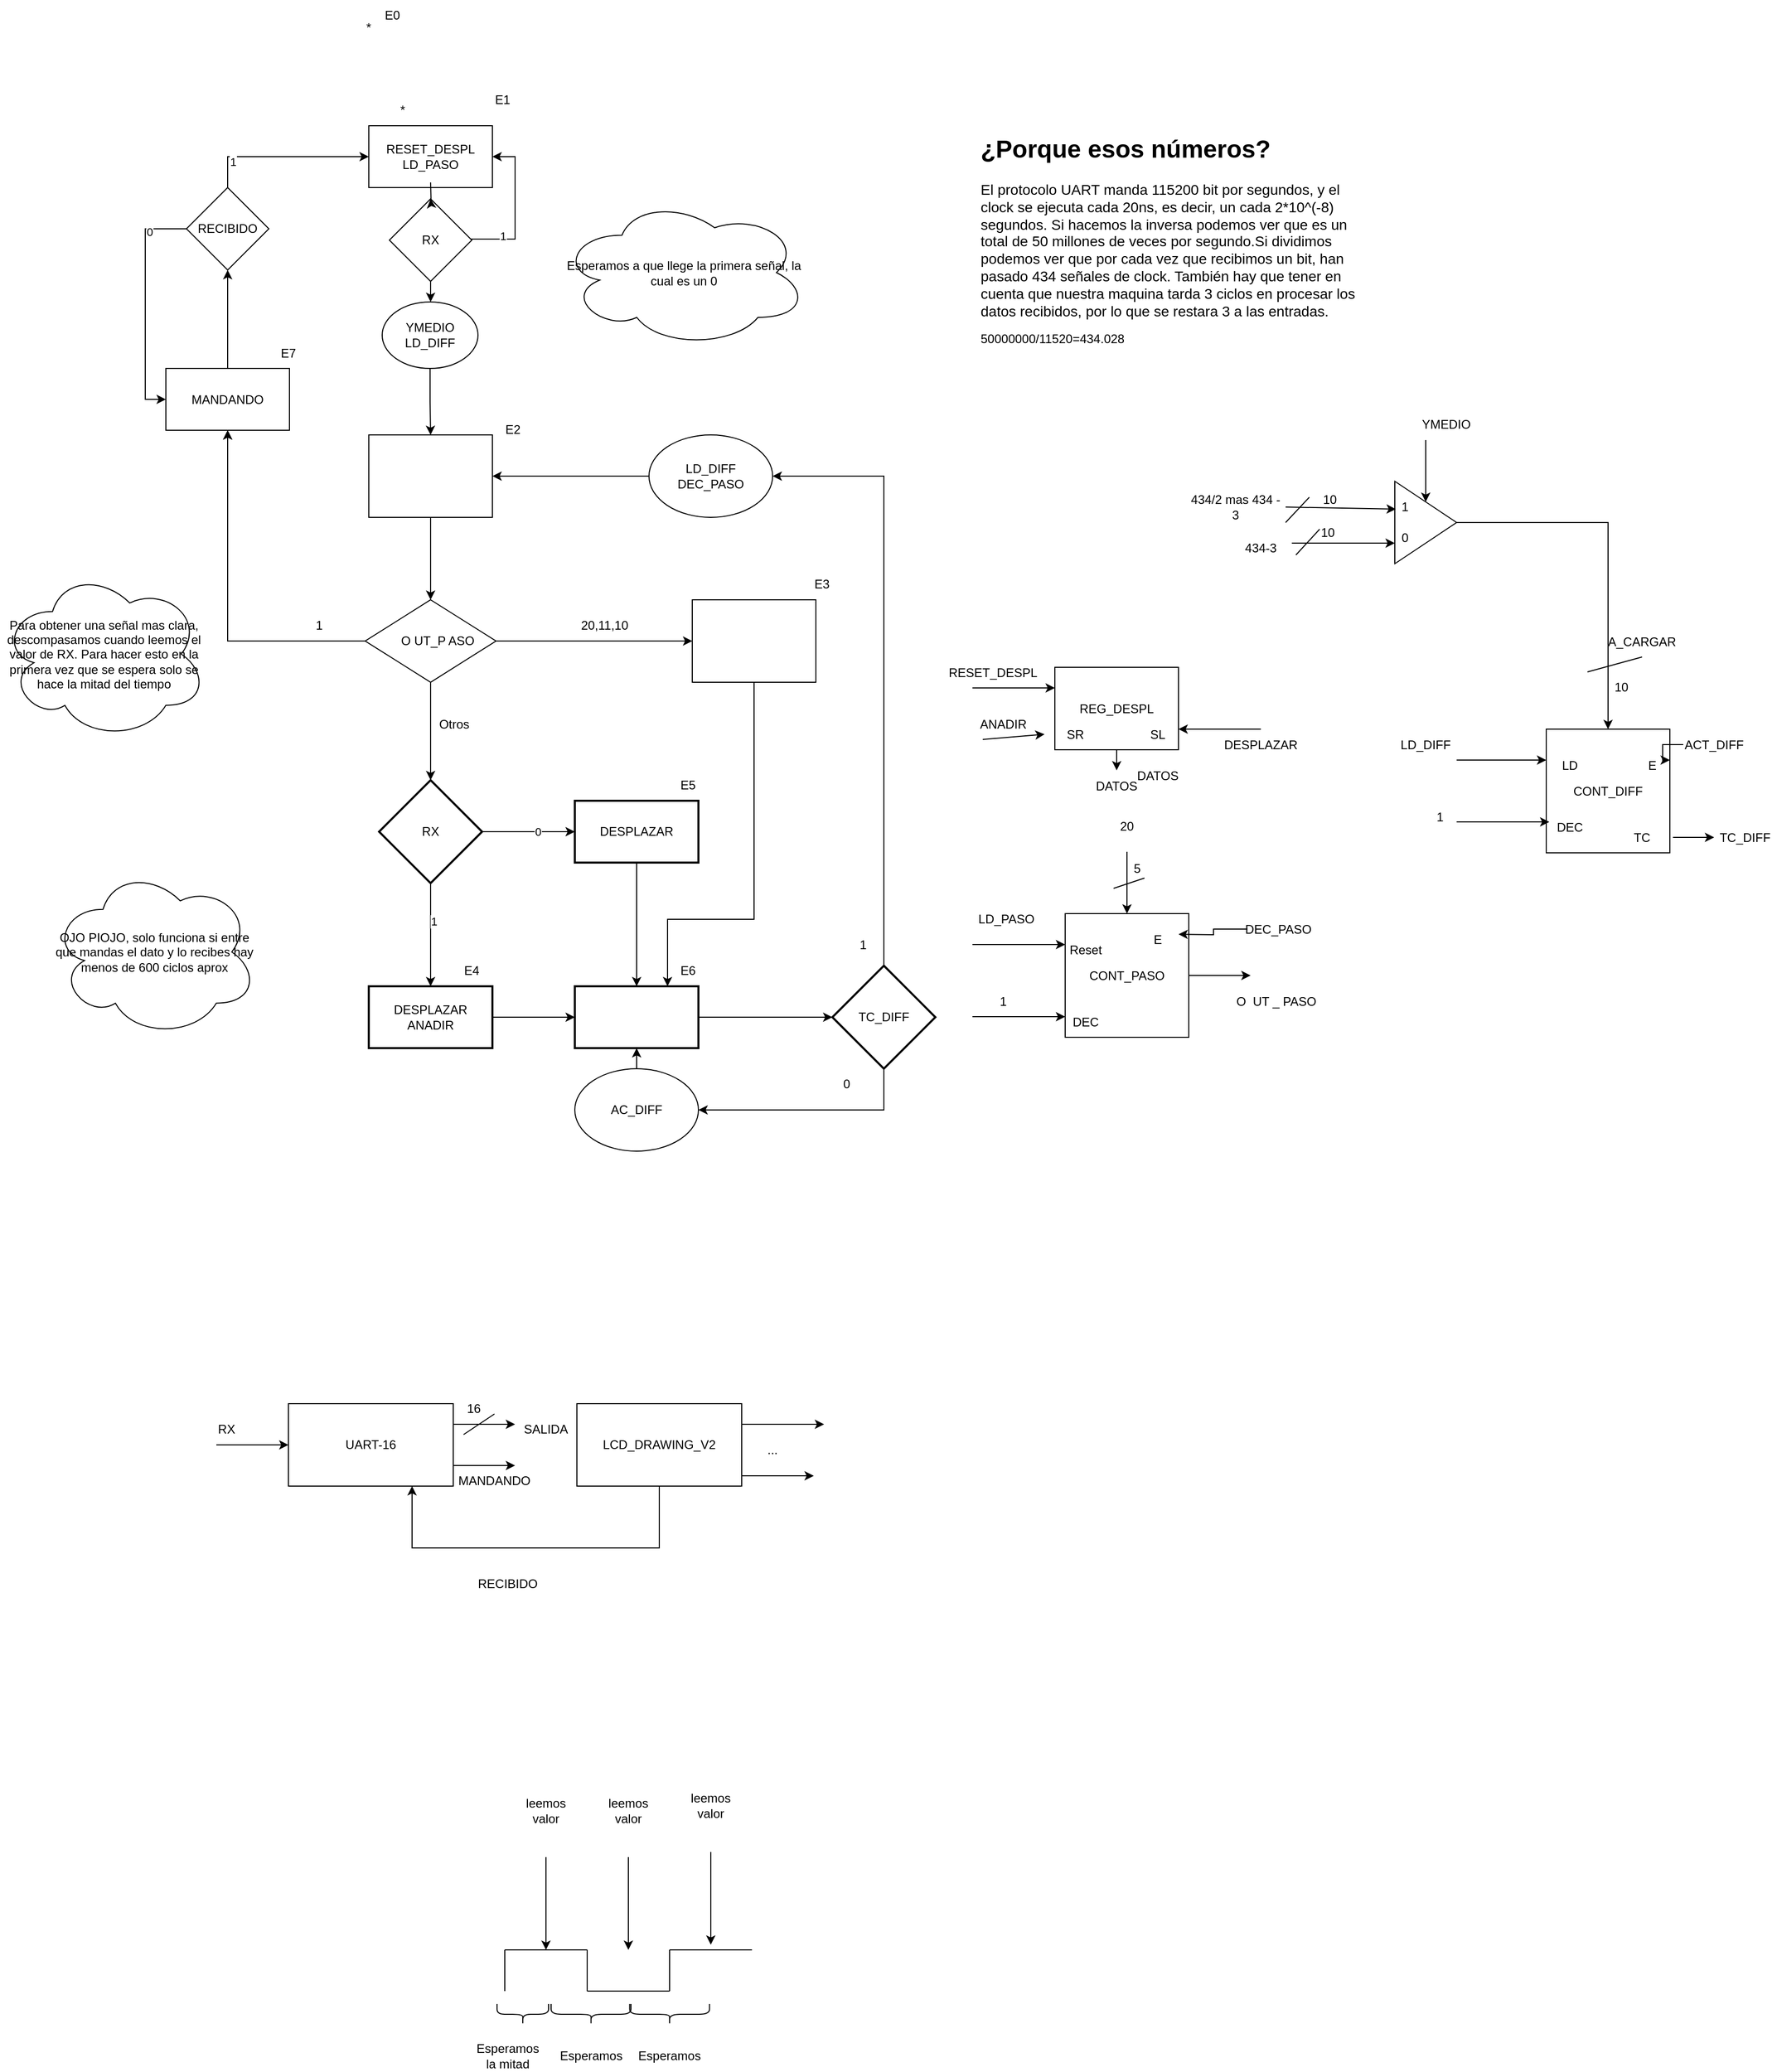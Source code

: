 <mxfile version="22.1.3" type="github">
  <diagram name="Página-1" id="85hNEJwqGChfd6EpBUkv">
    <mxGraphModel dx="2533" dy="1915" grid="1" gridSize="10" guides="1" tooltips="1" connect="1" arrows="1" fold="1" page="1" pageScale="1" pageWidth="827" pageHeight="1169" math="0" shadow="0">
      <root>
        <mxCell id="0" />
        <mxCell id="1" parent="0" />
        <mxCell id="jIUX5L0xmIlS2uTBd8Ho-2" value="" style="rounded=0;whiteSpace=wrap;html=1;" parent="1" vertex="1">
          <mxGeometry x="277" y="-720" width="120" height="80" as="geometry" />
        </mxCell>
        <mxCell id="jIUX5L0xmIlS2uTBd8Ho-102" style="edgeStyle=orthogonalEdgeStyle;rounded=0;orthogonalLoop=1;jettySize=auto;html=1;entryX=0.75;entryY=0;entryDx=0;entryDy=0;" parent="1" source="jIUX5L0xmIlS2uTBd8Ho-3" target="jIUX5L0xmIlS2uTBd8Ho-99" edge="1">
          <mxGeometry relative="1" as="geometry">
            <Array as="points">
              <mxPoint x="651" y="-250" />
              <mxPoint x="567" y="-250" />
            </Array>
          </mxGeometry>
        </mxCell>
        <mxCell id="jIUX5L0xmIlS2uTBd8Ho-3" value="" style="rounded=0;whiteSpace=wrap;html=1;" parent="1" vertex="1">
          <mxGeometry x="591" y="-560" width="120" height="80" as="geometry" />
        </mxCell>
        <mxCell id="jIUX5L0xmIlS2uTBd8Ho-66" style="edgeStyle=orthogonalEdgeStyle;rounded=0;orthogonalLoop=1;jettySize=auto;html=1;entryX=0.5;entryY=0;entryDx=0;entryDy=0;entryPerimeter=0;exitX=0.5;exitY=1;exitDx=0;exitDy=0;" parent="1" source="0K9qu8J5_vbd1Dt8Hgkw-45" target="jIUX5L0xmIlS2uTBd8Ho-5" edge="1">
          <mxGeometry relative="1" as="geometry">
            <mxPoint x="347" y="-410" as="targetPoint" />
            <mxPoint x="347" y="-470" as="sourcePoint" />
          </mxGeometry>
        </mxCell>
        <mxCell id="jIUX5L0xmIlS2uTBd8Ho-69" style="edgeStyle=orthogonalEdgeStyle;rounded=0;orthogonalLoop=1;jettySize=auto;html=1;exitX=1;exitY=0.5;exitDx=0;exitDy=0;" parent="1" source="0K9qu8J5_vbd1Dt8Hgkw-45" target="jIUX5L0xmIlS2uTBd8Ho-3" edge="1">
          <mxGeometry relative="1" as="geometry">
            <mxPoint x="397" y="-520" as="sourcePoint" />
          </mxGeometry>
        </mxCell>
        <mxCell id="jIUX5L0xmIlS2uTBd8Ho-74" value="" style="edgeStyle=orthogonalEdgeStyle;rounded=0;orthogonalLoop=1;jettySize=auto;html=1;" parent="1" source="jIUX5L0xmIlS2uTBd8Ho-5" target="jIUX5L0xmIlS2uTBd8Ho-73" edge="1">
          <mxGeometry relative="1" as="geometry" />
        </mxCell>
        <mxCell id="jIUX5L0xmIlS2uTBd8Ho-75" value="1" style="edgeLabel;html=1;align=center;verticalAlign=middle;resizable=0;points=[];" parent="jIUX5L0xmIlS2uTBd8Ho-74" connectable="0" vertex="1">
          <mxGeometry x="-0.26" y="3" relative="1" as="geometry">
            <mxPoint as="offset" />
          </mxGeometry>
        </mxCell>
        <mxCell id="jIUX5L0xmIlS2uTBd8Ho-80" value="" style="edgeStyle=orthogonalEdgeStyle;rounded=0;orthogonalLoop=1;jettySize=auto;html=1;" parent="1" source="jIUX5L0xmIlS2uTBd8Ho-5" target="jIUX5L0xmIlS2uTBd8Ho-79" edge="1">
          <mxGeometry relative="1" as="geometry" />
        </mxCell>
        <mxCell id="jIUX5L0xmIlS2uTBd8Ho-81" value="0" style="edgeLabel;html=1;align=center;verticalAlign=middle;resizable=0;points=[];" parent="jIUX5L0xmIlS2uTBd8Ho-80" connectable="0" vertex="1">
          <mxGeometry x="0.2" relative="1" as="geometry">
            <mxPoint as="offset" />
          </mxGeometry>
        </mxCell>
        <mxCell id="jIUX5L0xmIlS2uTBd8Ho-5" value="RX" style="strokeWidth=2;html=1;shape=mxgraph.flowchart.decision;whiteSpace=wrap;" parent="1" vertex="1">
          <mxGeometry x="287" y="-385" width="100" height="100" as="geometry" />
        </mxCell>
        <mxCell id="jIUX5L0xmIlS2uTBd8Ho-6" value="REG_DESPL" style="rounded=0;whiteSpace=wrap;html=1;" parent="1" vertex="1">
          <mxGeometry x="943" y="-494.5" width="120" height="80" as="geometry" />
        </mxCell>
        <mxCell id="jIUX5L0xmIlS2uTBd8Ho-7" value="CONT_DIFF" style="rounded=0;whiteSpace=wrap;html=1;" parent="1" vertex="1">
          <mxGeometry x="1420" y="-434.5" width="120" height="120" as="geometry" />
        </mxCell>
        <mxCell id="jIUX5L0xmIlS2uTBd8Ho-10" value="434-3" style="text;html=1;strokeColor=none;fillColor=none;align=center;verticalAlign=middle;whiteSpace=wrap;rounded=0;" parent="1" vertex="1">
          <mxGeometry x="1113" y="-625" width="60" height="30" as="geometry" />
        </mxCell>
        <mxCell id="jIUX5L0xmIlS2uTBd8Ho-11" value="" style="endArrow=classic;html=1;rounded=0;entryX=0;entryY=0.25;entryDx=0;entryDy=0;" parent="1" target="jIUX5L0xmIlS2uTBd8Ho-7" edge="1">
          <mxGeometry width="50" height="50" relative="1" as="geometry">
            <mxPoint x="1333" y="-404.5" as="sourcePoint" />
            <mxPoint x="1343" y="-514.5" as="targetPoint" />
          </mxGeometry>
        </mxCell>
        <mxCell id="jIUX5L0xmIlS2uTBd8Ho-12" value="LD_DIFF" style="text;html=1;strokeColor=none;fillColor=none;align=center;verticalAlign=middle;whiteSpace=wrap;rounded=0;" parent="1" vertex="1">
          <mxGeometry x="1273" y="-434.5" width="60" height="30" as="geometry" />
        </mxCell>
        <mxCell id="jIUX5L0xmIlS2uTBd8Ho-13" value="LD" style="text;html=1;strokeColor=none;fillColor=none;align=center;verticalAlign=middle;whiteSpace=wrap;rounded=0;" parent="1" vertex="1">
          <mxGeometry x="1413" y="-414.5" width="60" height="30" as="geometry" />
        </mxCell>
        <mxCell id="jIUX5L0xmIlS2uTBd8Ho-16" style="edgeStyle=orthogonalEdgeStyle;rounded=0;orthogonalLoop=1;jettySize=auto;html=1;entryX=0;entryY=0.5;entryDx=0;entryDy=0;" parent="1" source="jIUX5L0xmIlS2uTBd8Ho-14" target="jIUX5L0xmIlS2uTBd8Ho-15" edge="1">
          <mxGeometry relative="1" as="geometry" />
        </mxCell>
        <mxCell id="jIUX5L0xmIlS2uTBd8Ho-14" value="TC" style="text;html=1;strokeColor=none;fillColor=none;align=center;verticalAlign=middle;whiteSpace=wrap;rounded=0;" parent="1" vertex="1">
          <mxGeometry x="1483" y="-344.5" width="60" height="30" as="geometry" />
        </mxCell>
        <mxCell id="jIUX5L0xmIlS2uTBd8Ho-15" value="TC_DIFF" style="text;html=1;strokeColor=none;fillColor=none;align=center;verticalAlign=middle;whiteSpace=wrap;rounded=0;" parent="1" vertex="1">
          <mxGeometry x="1583" y="-344.5" width="60" height="30" as="geometry" />
        </mxCell>
        <mxCell id="jIUX5L0xmIlS2uTBd8Ho-35" style="edgeStyle=orthogonalEdgeStyle;rounded=0;orthogonalLoop=1;jettySize=auto;html=1;" parent="1" source="jIUX5L0xmIlS2uTBd8Ho-26" edge="1">
          <mxGeometry relative="1" as="geometry">
            <mxPoint x="1133" y="-195.5" as="targetPoint" />
          </mxGeometry>
        </mxCell>
        <mxCell id="jIUX5L0xmIlS2uTBd8Ho-26" value="CONT_PASO" style="rounded=0;whiteSpace=wrap;html=1;" parent="1" vertex="1">
          <mxGeometry x="953" y="-255.5" width="120" height="120" as="geometry" />
        </mxCell>
        <mxCell id="jIUX5L0xmIlS2uTBd8Ho-27" value="" style="endArrow=classic;html=1;rounded=0;entryX=0.5;entryY=0;entryDx=0;entryDy=0;" parent="1" target="jIUX5L0xmIlS2uTBd8Ho-26" edge="1">
          <mxGeometry width="50" height="50" relative="1" as="geometry">
            <mxPoint x="1013" y="-315.5" as="sourcePoint" />
            <mxPoint x="873" y="-335.5" as="targetPoint" />
          </mxGeometry>
        </mxCell>
        <mxCell id="jIUX5L0xmIlS2uTBd8Ho-28" value="20" style="text;html=1;strokeColor=none;fillColor=none;align=center;verticalAlign=middle;whiteSpace=wrap;rounded=0;" parent="1" vertex="1">
          <mxGeometry x="983" y="-355.5" width="60" height="30" as="geometry" />
        </mxCell>
        <mxCell id="jIUX5L0xmIlS2uTBd8Ho-29" value="" style="endArrow=classic;html=1;rounded=0;entryX=0;entryY=0.25;entryDx=0;entryDy=0;" parent="1" target="jIUX5L0xmIlS2uTBd8Ho-26" edge="1">
          <mxGeometry width="50" height="50" relative="1" as="geometry">
            <mxPoint x="863" y="-225.5" as="sourcePoint" />
            <mxPoint x="873" y="-335.5" as="targetPoint" />
          </mxGeometry>
        </mxCell>
        <mxCell id="jIUX5L0xmIlS2uTBd8Ho-30" value="LD_PASO" style="text;html=1;strokeColor=none;fillColor=none;align=center;verticalAlign=middle;whiteSpace=wrap;rounded=0;" parent="1" vertex="1">
          <mxGeometry x="866" y="-265.5" width="60" height="30" as="geometry" />
        </mxCell>
        <mxCell id="jIUX5L0xmIlS2uTBd8Ho-31" value="Reset" style="text;html=1;strokeColor=none;fillColor=none;align=center;verticalAlign=middle;whiteSpace=wrap;rounded=0;" parent="1" vertex="1">
          <mxGeometry x="943" y="-235.5" width="60" height="30" as="geometry" />
        </mxCell>
        <mxCell id="jIUX5L0xmIlS2uTBd8Ho-37" value="" style="endArrow=classic;html=1;rounded=0;entryX=1;entryY=0.75;entryDx=0;entryDy=0;" parent="1" target="jIUX5L0xmIlS2uTBd8Ho-6" edge="1">
          <mxGeometry width="50" height="50" relative="1" as="geometry">
            <mxPoint x="1143" y="-434.5" as="sourcePoint" />
            <mxPoint x="1303" y="-484.5" as="targetPoint" />
          </mxGeometry>
        </mxCell>
        <mxCell id="jIUX5L0xmIlS2uTBd8Ho-38" value="UART-16" style="rounded=0;whiteSpace=wrap;html=1;" parent="1" vertex="1">
          <mxGeometry x="199" y="220" width="160" height="80" as="geometry" />
        </mxCell>
        <mxCell id="jIUX5L0xmIlS2uTBd8Ho-39" value="" style="endArrow=classic;html=1;rounded=0;entryX=0;entryY=0.5;entryDx=0;entryDy=0;" parent="1" target="jIUX5L0xmIlS2uTBd8Ho-38" edge="1">
          <mxGeometry width="50" height="50" relative="1" as="geometry">
            <mxPoint x="129" y="260" as="sourcePoint" />
            <mxPoint x="839" y="180" as="targetPoint" />
          </mxGeometry>
        </mxCell>
        <mxCell id="jIUX5L0xmIlS2uTBd8Ho-42" value="" style="endArrow=classic;html=1;rounded=0;exitX=1;exitY=0.25;exitDx=0;exitDy=0;" parent="1" source="jIUX5L0xmIlS2uTBd8Ho-38" edge="1">
          <mxGeometry width="50" height="50" relative="1" as="geometry">
            <mxPoint x="119" y="410" as="sourcePoint" />
            <mxPoint x="419" y="240" as="targetPoint" />
          </mxGeometry>
        </mxCell>
        <mxCell id="jIUX5L0xmIlS2uTBd8Ho-43" value="" style="endArrow=none;html=1;rounded=0;" parent="1" edge="1">
          <mxGeometry width="50" height="50" relative="1" as="geometry">
            <mxPoint x="369" y="250" as="sourcePoint" />
            <mxPoint x="399" y="230" as="targetPoint" />
          </mxGeometry>
        </mxCell>
        <mxCell id="jIUX5L0xmIlS2uTBd8Ho-44" value="1" style="text;html=1;strokeColor=none;fillColor=none;align=center;verticalAlign=middle;whiteSpace=wrap;rounded=0;" parent="1" vertex="1">
          <mxGeometry x="199" y="-550" width="60" height="30" as="geometry" />
        </mxCell>
        <mxCell id="jIUX5L0xmIlS2uTBd8Ho-45" value="" style="endArrow=classic;html=1;rounded=0;exitX=1;exitY=0.75;exitDx=0;exitDy=0;" parent="1" source="jIUX5L0xmIlS2uTBd8Ho-38" edge="1">
          <mxGeometry width="50" height="50" relative="1" as="geometry">
            <mxPoint x="119" y="410" as="sourcePoint" />
            <mxPoint x="419" y="280" as="targetPoint" />
          </mxGeometry>
        </mxCell>
        <mxCell id="jIUX5L0xmIlS2uTBd8Ho-46" value="MANDANDO" style="text;html=1;strokeColor=none;fillColor=none;align=center;verticalAlign=middle;whiteSpace=wrap;rounded=0;" parent="1" vertex="1">
          <mxGeometry x="369" y="280" width="60" height="30" as="geometry" />
        </mxCell>
        <mxCell id="jIUX5L0xmIlS2uTBd8Ho-47" value="SL" style="text;html=1;strokeColor=none;fillColor=none;align=center;verticalAlign=middle;whiteSpace=wrap;rounded=0;" parent="1" vertex="1">
          <mxGeometry x="1013" y="-444.5" width="60" height="30" as="geometry" />
        </mxCell>
        <mxCell id="jIUX5L0xmIlS2uTBd8Ho-48" value="DESPLAZAR" style="text;html=1;strokeColor=none;fillColor=none;align=center;verticalAlign=middle;whiteSpace=wrap;rounded=0;" parent="1" vertex="1">
          <mxGeometry x="1113" y="-434.5" width="60" height="30" as="geometry" />
        </mxCell>
        <mxCell id="jIUX5L0xmIlS2uTBd8Ho-49" value="SR" style="text;html=1;strokeColor=none;fillColor=none;align=center;verticalAlign=middle;whiteSpace=wrap;rounded=0;" parent="1" vertex="1">
          <mxGeometry x="933" y="-444.5" width="60" height="30" as="geometry" />
        </mxCell>
        <mxCell id="jIUX5L0xmIlS2uTBd8Ho-51" value="" style="endArrow=classic;html=1;rounded=0;entryX=0;entryY=0.5;entryDx=0;entryDy=0;" parent="1" target="jIUX5L0xmIlS2uTBd8Ho-49" edge="1">
          <mxGeometry width="50" height="50" relative="1" as="geometry">
            <mxPoint x="873" y="-424.5" as="sourcePoint" />
            <mxPoint x="1013" y="-254.5" as="targetPoint" />
          </mxGeometry>
        </mxCell>
        <mxCell id="jIUX5L0xmIlS2uTBd8Ho-52" value="ANADIR" style="text;html=1;strokeColor=none;fillColor=none;align=center;verticalAlign=middle;whiteSpace=wrap;rounded=0;" parent="1" vertex="1">
          <mxGeometry x="863" y="-454.5" width="60" height="30" as="geometry" />
        </mxCell>
        <mxCell id="jIUX5L0xmIlS2uTBd8Ho-53" value="SALIDA" style="text;html=1;strokeColor=none;fillColor=none;align=center;verticalAlign=middle;whiteSpace=wrap;rounded=0;" parent="1" vertex="1">
          <mxGeometry x="419" y="230" width="60" height="30" as="geometry" />
        </mxCell>
        <mxCell id="jIUX5L0xmIlS2uTBd8Ho-54" value="DATOS" style="text;html=1;strokeColor=none;fillColor=none;align=center;verticalAlign=middle;whiteSpace=wrap;rounded=0;" parent="1" vertex="1">
          <mxGeometry x="1013" y="-404.5" width="60" height="30" as="geometry" />
        </mxCell>
        <mxCell id="jIUX5L0xmIlS2uTBd8Ho-55" value="" style="endArrow=classic;html=1;rounded=0;exitX=0.5;exitY=1;exitDx=0;exitDy=0;" parent="1" source="jIUX5L0xmIlS2uTBd8Ho-6" edge="1">
          <mxGeometry width="50" height="50" relative="1" as="geometry">
            <mxPoint x="1153" y="-424.5" as="sourcePoint" />
            <mxPoint x="1003" y="-394.5" as="targetPoint" />
          </mxGeometry>
        </mxCell>
        <mxCell id="jIUX5L0xmIlS2uTBd8Ho-56" value="&lt;blockquote&gt;RESET_DESPL&lt;/blockquote&gt;" style="text;html=1;strokeColor=none;fillColor=none;align=center;verticalAlign=middle;whiteSpace=wrap;rounded=0;" parent="1" vertex="1">
          <mxGeometry x="853" y="-504.5" width="60" height="30" as="geometry" />
        </mxCell>
        <mxCell id="jIUX5L0xmIlS2uTBd8Ho-57" value="" style="endArrow=classic;html=1;rounded=0;entryX=0;entryY=0.25;entryDx=0;entryDy=0;" parent="1" target="jIUX5L0xmIlS2uTBd8Ho-6" edge="1">
          <mxGeometry width="50" height="50" relative="1" as="geometry">
            <mxPoint x="863" y="-474.5" as="sourcePoint" />
            <mxPoint x="1033" y="-494.5" as="targetPoint" />
          </mxGeometry>
        </mxCell>
        <mxCell id="jIUX5L0xmIlS2uTBd8Ho-58" value="*" style="text;html=1;strokeColor=none;fillColor=none;align=center;verticalAlign=middle;whiteSpace=wrap;rounded=0;" parent="1" vertex="1">
          <mxGeometry x="247" y="-1130" width="60" height="30" as="geometry" />
        </mxCell>
        <mxCell id="jIUX5L0xmIlS2uTBd8Ho-61" value="PASO" style="text;html=1;strokeColor=none;fillColor=none;align=center;verticalAlign=middle;whiteSpace=wrap;rounded=0;" parent="1" vertex="1">
          <mxGeometry x="317" y="-530" width="60" height="30" as="geometry" />
        </mxCell>
        <mxCell id="jIUX5L0xmIlS2uTBd8Ho-62" style="edgeStyle=orthogonalEdgeStyle;rounded=0;orthogonalLoop=1;jettySize=auto;html=1;entryX=0.5;entryY=0;entryDx=0;entryDy=0;" parent="1" source="jIUX5L0xmIlS2uTBd8Ho-2" target="0K9qu8J5_vbd1Dt8Hgkw-45" edge="1">
          <mxGeometry relative="1" as="geometry">
            <mxPoint x="337" y="-567" as="targetPoint" />
          </mxGeometry>
        </mxCell>
        <mxCell id="jIUX5L0xmIlS2uTBd8Ho-68" value="Otros" style="text;html=1;strokeColor=none;fillColor=none;align=center;verticalAlign=middle;whiteSpace=wrap;rounded=0;" parent="1" vertex="1">
          <mxGeometry x="330" y="-454.5" width="60" height="30" as="geometry" />
        </mxCell>
        <mxCell id="jIUX5L0xmIlS2uTBd8Ho-70" value="20,11,10 " style="text;html=1;strokeColor=none;fillColor=none;align=center;verticalAlign=middle;whiteSpace=wrap;rounded=0;" parent="1" vertex="1">
          <mxGeometry x="476" y="-550" width="60" height="30" as="geometry" />
        </mxCell>
        <mxCell id="jIUX5L0xmIlS2uTBd8Ho-71" value="RX" style="text;html=1;strokeColor=none;fillColor=none;align=center;verticalAlign=middle;whiteSpace=wrap;rounded=0;" parent="1" vertex="1">
          <mxGeometry x="109" y="230" width="60" height="30" as="geometry" />
        </mxCell>
        <mxCell id="jIUX5L0xmIlS2uTBd8Ho-100" value="" style="edgeStyle=orthogonalEdgeStyle;rounded=0;orthogonalLoop=1;jettySize=auto;html=1;" parent="1" source="jIUX5L0xmIlS2uTBd8Ho-73" target="jIUX5L0xmIlS2uTBd8Ho-99" edge="1">
          <mxGeometry relative="1" as="geometry" />
        </mxCell>
        <mxCell id="jIUX5L0xmIlS2uTBd8Ho-73" value="&lt;div&gt;DESPLAZAR&lt;/div&gt;&lt;div&gt;ANADIR&lt;br&gt;&lt;/div&gt;" style="whiteSpace=wrap;html=1;strokeWidth=2;" parent="1" vertex="1">
          <mxGeometry x="277" y="-185" width="120" height="60" as="geometry" />
        </mxCell>
        <mxCell id="jIUX5L0xmIlS2uTBd8Ho-101" style="edgeStyle=orthogonalEdgeStyle;rounded=0;orthogonalLoop=1;jettySize=auto;html=1;entryX=0.5;entryY=0;entryDx=0;entryDy=0;" parent="1" source="jIUX5L0xmIlS2uTBd8Ho-79" target="jIUX5L0xmIlS2uTBd8Ho-99" edge="1">
          <mxGeometry relative="1" as="geometry" />
        </mxCell>
        <mxCell id="jIUX5L0xmIlS2uTBd8Ho-79" value="&lt;blockquote&gt;DESPLAZAR&lt;/blockquote&gt;" style="whiteSpace=wrap;html=1;strokeWidth=2;" parent="1" vertex="1">
          <mxGeometry x="477" y="-365" width="120" height="60" as="geometry" />
        </mxCell>
        <mxCell id="jIUX5L0xmIlS2uTBd8Ho-82" value="DEC" style="text;html=1;strokeColor=none;fillColor=none;align=center;verticalAlign=middle;whiteSpace=wrap;rounded=0;" parent="1" vertex="1">
          <mxGeometry x="1413" y="-354.5" width="60" height="30" as="geometry" />
        </mxCell>
        <mxCell id="jIUX5L0xmIlS2uTBd8Ho-83" value="" style="endArrow=classic;html=1;rounded=0;entryX=0;entryY=0.25;entryDx=0;entryDy=0;" parent="1" edge="1">
          <mxGeometry width="50" height="50" relative="1" as="geometry">
            <mxPoint x="1333" y="-344.5" as="sourcePoint" />
            <mxPoint x="1423" y="-344.5" as="targetPoint" />
          </mxGeometry>
        </mxCell>
        <mxCell id="jIUX5L0xmIlS2uTBd8Ho-84" value="1" style="text;html=1;strokeColor=none;fillColor=none;align=center;verticalAlign=middle;whiteSpace=wrap;rounded=0;" parent="1" vertex="1">
          <mxGeometry x="1287" y="-364.5" width="60" height="30" as="geometry" />
        </mxCell>
        <mxCell id="jIUX5L0xmIlS2uTBd8Ho-88" style="edgeStyle=orthogonalEdgeStyle;rounded=0;orthogonalLoop=1;jettySize=auto;html=1;entryX=1;entryY=0.25;entryDx=0;entryDy=0;" parent="1" source="jIUX5L0xmIlS2uTBd8Ho-87" target="jIUX5L0xmIlS2uTBd8Ho-7" edge="1">
          <mxGeometry relative="1" as="geometry" />
        </mxCell>
        <mxCell id="jIUX5L0xmIlS2uTBd8Ho-87" value="ACT_DIFF" style="text;html=1;strokeColor=none;fillColor=none;align=center;verticalAlign=middle;whiteSpace=wrap;rounded=0;" parent="1" vertex="1">
          <mxGeometry x="1553" y="-434.5" width="60" height="30" as="geometry" />
        </mxCell>
        <mxCell id="jIUX5L0xmIlS2uTBd8Ho-89" value="E" style="text;html=1;strokeColor=none;fillColor=none;align=center;verticalAlign=middle;whiteSpace=wrap;rounded=0;" parent="1" vertex="1">
          <mxGeometry x="1493" y="-414.5" width="60" height="30" as="geometry" />
        </mxCell>
        <mxCell id="jIUX5L0xmIlS2uTBd8Ho-90" value="DEC" style="text;html=1;strokeColor=none;fillColor=none;align=center;verticalAlign=middle;whiteSpace=wrap;rounded=0;" parent="1" vertex="1">
          <mxGeometry x="943" y="-165.5" width="60" height="30" as="geometry" />
        </mxCell>
        <mxCell id="jIUX5L0xmIlS2uTBd8Ho-91" value="1" style="text;html=1;strokeColor=none;fillColor=none;align=center;verticalAlign=middle;whiteSpace=wrap;rounded=0;" parent="1" vertex="1">
          <mxGeometry x="863" y="-185" width="60" height="30" as="geometry" />
        </mxCell>
        <mxCell id="jIUX5L0xmIlS2uTBd8Ho-92" value="" style="endArrow=classic;html=1;rounded=0;entryX=0;entryY=0.25;entryDx=0;entryDy=0;" parent="1" edge="1">
          <mxGeometry width="50" height="50" relative="1" as="geometry">
            <mxPoint x="863" y="-155.5" as="sourcePoint" />
            <mxPoint x="953" y="-155.5" as="targetPoint" />
          </mxGeometry>
        </mxCell>
        <mxCell id="jIUX5L0xmIlS2uTBd8Ho-95" style="edgeStyle=orthogonalEdgeStyle;rounded=0;orthogonalLoop=1;jettySize=auto;html=1;entryX=1;entryY=0.25;entryDx=0;entryDy=0;" parent="1" source="jIUX5L0xmIlS2uTBd8Ho-97" edge="1">
          <mxGeometry relative="1" as="geometry">
            <mxPoint x="1063" y="-235.5" as="targetPoint" />
          </mxGeometry>
        </mxCell>
        <mxCell id="jIUX5L0xmIlS2uTBd8Ho-96" value="E" style="text;html=1;strokeColor=none;fillColor=none;align=center;verticalAlign=middle;whiteSpace=wrap;rounded=0;" parent="1" vertex="1">
          <mxGeometry x="1013" y="-245.5" width="60" height="30" as="geometry" />
        </mxCell>
        <mxCell id="jIUX5L0xmIlS2uTBd8Ho-97" value="DEC_PASO" style="text;html=1;strokeColor=none;fillColor=none;align=center;verticalAlign=middle;whiteSpace=wrap;rounded=0;" parent="1" vertex="1">
          <mxGeometry x="1130" y="-255.5" width="60" height="30" as="geometry" />
        </mxCell>
        <mxCell id="jIUX5L0xmIlS2uTBd8Ho-99" value="" style="whiteSpace=wrap;html=1;strokeWidth=2;" parent="1" vertex="1">
          <mxGeometry x="477" y="-185" width="120" height="60" as="geometry" />
        </mxCell>
        <mxCell id="3o04sd7ZDWLcDFMfzuDS-67" style="edgeStyle=orthogonalEdgeStyle;rounded=0;orthogonalLoop=1;jettySize=auto;html=1;entryX=1;entryY=0.5;entryDx=0;entryDy=0;" parent="1" source="jIUX5L0xmIlS2uTBd8Ho-103" target="jIUX5L0xmIlS2uTBd8Ho-106" edge="1">
          <mxGeometry relative="1" as="geometry">
            <Array as="points">
              <mxPoint x="777" y="-65" />
            </Array>
          </mxGeometry>
        </mxCell>
        <mxCell id="3o04sd7ZDWLcDFMfzuDS-68" style="edgeStyle=orthogonalEdgeStyle;rounded=0;orthogonalLoop=1;jettySize=auto;html=1;entryX=1;entryY=0.5;entryDx=0;entryDy=0;" parent="1" source="jIUX5L0xmIlS2uTBd8Ho-103" target="3o04sd7ZDWLcDFMfzuDS-59" edge="1">
          <mxGeometry relative="1" as="geometry">
            <Array as="points">
              <mxPoint x="777" y="-680" />
            </Array>
          </mxGeometry>
        </mxCell>
        <mxCell id="jIUX5L0xmIlS2uTBd8Ho-103" value="TC_DIFF" style="strokeWidth=2;html=1;shape=mxgraph.flowchart.decision;whiteSpace=wrap;" parent="1" vertex="1">
          <mxGeometry x="727" y="-205" width="100" height="100" as="geometry" />
        </mxCell>
        <mxCell id="jIUX5L0xmIlS2uTBd8Ho-104" style="edgeStyle=orthogonalEdgeStyle;rounded=0;orthogonalLoop=1;jettySize=auto;html=1;entryX=0;entryY=0.5;entryDx=0;entryDy=0;entryPerimeter=0;" parent="1" source="jIUX5L0xmIlS2uTBd8Ho-99" target="jIUX5L0xmIlS2uTBd8Ho-103" edge="1">
          <mxGeometry relative="1" as="geometry" />
        </mxCell>
        <mxCell id="jIUX5L0xmIlS2uTBd8Ho-108" style="edgeStyle=orthogonalEdgeStyle;rounded=0;orthogonalLoop=1;jettySize=auto;html=1;" parent="1" source="jIUX5L0xmIlS2uTBd8Ho-106" target="jIUX5L0xmIlS2uTBd8Ho-99" edge="1">
          <mxGeometry relative="1" as="geometry" />
        </mxCell>
        <mxCell id="jIUX5L0xmIlS2uTBd8Ho-106" value="AC_DIFF" style="ellipse;whiteSpace=wrap;html=1;" parent="1" vertex="1">
          <mxGeometry x="477" y="-105" width="120" height="80" as="geometry" />
        </mxCell>
        <mxCell id="0K9qu8J5_vbd1Dt8Hgkw-1" value="16" style="text;html=1;strokeColor=none;fillColor=none;align=center;verticalAlign=middle;whiteSpace=wrap;rounded=0;" parent="1" vertex="1">
          <mxGeometry x="349" y="210" width="60" height="30" as="geometry" />
        </mxCell>
        <mxCell id="0K9qu8J5_vbd1Dt8Hgkw-23" style="edgeStyle=orthogonalEdgeStyle;rounded=0;orthogonalLoop=1;jettySize=auto;html=1;entryX=0.75;entryY=1;entryDx=0;entryDy=0;" parent="1" source="0K9qu8J5_vbd1Dt8Hgkw-5" target="jIUX5L0xmIlS2uTBd8Ho-38" edge="1">
          <mxGeometry relative="1" as="geometry">
            <Array as="points">
              <mxPoint x="559" y="360" />
              <mxPoint x="319" y="360" />
            </Array>
          </mxGeometry>
        </mxCell>
        <mxCell id="0K9qu8J5_vbd1Dt8Hgkw-5" value="LCD_DRAWING_V2" style="rounded=0;whiteSpace=wrap;html=1;" parent="1" vertex="1">
          <mxGeometry x="479" y="220" width="160" height="80" as="geometry" />
        </mxCell>
        <mxCell id="0K9qu8J5_vbd1Dt8Hgkw-7" style="edgeStyle=orthogonalEdgeStyle;rounded=0;orthogonalLoop=1;jettySize=auto;html=1;" parent="1" edge="1">
          <mxGeometry relative="1" as="geometry">
            <mxPoint x="709" y="290" as="targetPoint" />
            <mxPoint x="639" y="290" as="sourcePoint" />
          </mxGeometry>
        </mxCell>
        <mxCell id="3o04sd7ZDWLcDFMfzuDS-40" style="edgeStyle=orthogonalEdgeStyle;rounded=0;orthogonalLoop=1;jettySize=auto;html=1;entryX=1;entryY=0.5;entryDx=0;entryDy=0;" parent="1" target="0K9qu8J5_vbd1Dt8Hgkw-15" edge="1">
          <mxGeometry relative="1" as="geometry">
            <mxPoint x="350" y="-910" as="sourcePoint" />
            <mxPoint x="399" y="-1025" as="targetPoint" />
            <Array as="points">
              <mxPoint x="419" y="-910" />
              <mxPoint x="419" y="-990" />
            </Array>
          </mxGeometry>
        </mxCell>
        <mxCell id="3o04sd7ZDWLcDFMfzuDS-41" value="1" style="edgeLabel;html=1;align=center;verticalAlign=middle;resizable=0;points=[];" parent="3o04sd7ZDWLcDFMfzuDS-40" vertex="1" connectable="0">
          <mxGeometry x="-0.337" y="3" relative="1" as="geometry">
            <mxPoint as="offset" />
          </mxGeometry>
        </mxCell>
        <mxCell id="3o04sd7ZDWLcDFMfzuDS-57" style="edgeStyle=orthogonalEdgeStyle;rounded=0;orthogonalLoop=1;jettySize=auto;html=1;" parent="1" source="0K9qu8J5_vbd1Dt8Hgkw-9" target="3o04sd7ZDWLcDFMfzuDS-55" edge="1">
          <mxGeometry relative="1" as="geometry" />
        </mxCell>
        <mxCell id="0K9qu8J5_vbd1Dt8Hgkw-9" value="RX" style="rhombus;whiteSpace=wrap;html=1;" parent="1" vertex="1">
          <mxGeometry x="297" y="-949" width="80" height="80" as="geometry" />
        </mxCell>
        <mxCell id="0K9qu8J5_vbd1Dt8Hgkw-15" value="&lt;div&gt;RESET_DESPL&lt;/div&gt;&lt;div&gt;LD_PASO&lt;/div&gt;" style="rounded=0;whiteSpace=wrap;html=1;" parent="1" vertex="1">
          <mxGeometry x="277" y="-1020" width="120" height="60" as="geometry" />
        </mxCell>
        <mxCell id="0K9qu8J5_vbd1Dt8Hgkw-20" value="" style="endArrow=classic;html=1;rounded=0;exitX=1;exitY=0.25;exitDx=0;exitDy=0;" parent="1" source="0K9qu8J5_vbd1Dt8Hgkw-5" edge="1">
          <mxGeometry width="50" height="50" relative="1" as="geometry">
            <mxPoint x="269" y="210" as="sourcePoint" />
            <mxPoint x="719" y="240" as="targetPoint" />
          </mxGeometry>
        </mxCell>
        <mxCell id="0K9qu8J5_vbd1Dt8Hgkw-21" value="..." style="text;html=1;strokeColor=none;fillColor=none;align=center;verticalAlign=middle;whiteSpace=wrap;rounded=0;" parent="1" vertex="1">
          <mxGeometry x="639" y="250" width="60" height="30" as="geometry" />
        </mxCell>
        <mxCell id="0K9qu8J5_vbd1Dt8Hgkw-22" value="Esperamos a que llege la primera señal, la cual es un 0" style="ellipse;shape=cloud;whiteSpace=wrap;html=1;" parent="1" vertex="1">
          <mxGeometry x="462.75" y="-950" width="240" height="145" as="geometry" />
        </mxCell>
        <mxCell id="0K9qu8J5_vbd1Dt8Hgkw-24" value="RECIBIDO" style="text;html=1;strokeColor=none;fillColor=none;align=center;verticalAlign=middle;whiteSpace=wrap;rounded=0;" parent="1" vertex="1">
          <mxGeometry x="382" y="380" width="60" height="30" as="geometry" />
        </mxCell>
        <mxCell id="3o04sd7ZDWLcDFMfzuDS-42" style="edgeStyle=orthogonalEdgeStyle;rounded=0;orthogonalLoop=1;jettySize=auto;html=1;entryX=0.5;entryY=1;entryDx=0;entryDy=0;" parent="1" source="0K9qu8J5_vbd1Dt8Hgkw-26" target="0K9qu8J5_vbd1Dt8Hgkw-27" edge="1">
          <mxGeometry relative="1" as="geometry" />
        </mxCell>
        <mxCell id="0K9qu8J5_vbd1Dt8Hgkw-26" value="&lt;div&gt;MANDANDO&lt;/div&gt;" style="rounded=0;whiteSpace=wrap;html=1;" parent="1" vertex="1">
          <mxGeometry x="80" y="-784.5" width="120" height="60" as="geometry" />
        </mxCell>
        <mxCell id="3o04sd7ZDWLcDFMfzuDS-36" style="edgeStyle=orthogonalEdgeStyle;rounded=0;orthogonalLoop=1;jettySize=auto;html=1;entryX=0;entryY=0.5;entryDx=0;entryDy=0;" parent="1" source="0K9qu8J5_vbd1Dt8Hgkw-27" target="0K9qu8J5_vbd1Dt8Hgkw-15" edge="1">
          <mxGeometry relative="1" as="geometry">
            <Array as="points">
              <mxPoint x="140" y="-990" />
            </Array>
          </mxGeometry>
        </mxCell>
        <mxCell id="3o04sd7ZDWLcDFMfzuDS-47" value="1" style="edgeLabel;html=1;align=center;verticalAlign=middle;resizable=0;points=[];" parent="3o04sd7ZDWLcDFMfzuDS-36" vertex="1" connectable="0">
          <mxGeometry x="-0.693" y="-5" relative="1" as="geometry">
            <mxPoint as="offset" />
          </mxGeometry>
        </mxCell>
        <mxCell id="3o04sd7ZDWLcDFMfzuDS-46" style="edgeStyle=orthogonalEdgeStyle;rounded=0;orthogonalLoop=1;jettySize=auto;html=1;entryX=0;entryY=0.5;entryDx=0;entryDy=0;" parent="1" source="0K9qu8J5_vbd1Dt8Hgkw-27" target="0K9qu8J5_vbd1Dt8Hgkw-26" edge="1">
          <mxGeometry relative="1" as="geometry">
            <Array as="points">
              <mxPoint x="60" y="-920" />
              <mxPoint x="60" y="-754" />
            </Array>
          </mxGeometry>
        </mxCell>
        <mxCell id="3o04sd7ZDWLcDFMfzuDS-48" value="0" style="edgeLabel;html=1;align=center;verticalAlign=middle;resizable=0;points=[];" parent="3o04sd7ZDWLcDFMfzuDS-46" vertex="1" connectable="0">
          <mxGeometry x="-0.681" y="3" relative="1" as="geometry">
            <mxPoint as="offset" />
          </mxGeometry>
        </mxCell>
        <mxCell id="0K9qu8J5_vbd1Dt8Hgkw-27" value="RECIBIDO" style="rhombus;whiteSpace=wrap;html=1;" parent="1" vertex="1">
          <mxGeometry x="100" y="-960" width="80" height="80" as="geometry" />
        </mxCell>
        <mxCell id="3o04sd7ZDWLcDFMfzuDS-44" style="edgeStyle=orthogonalEdgeStyle;rounded=0;orthogonalLoop=1;jettySize=auto;html=1;entryX=0.5;entryY=1;entryDx=0;entryDy=0;" parent="1" source="0K9qu8J5_vbd1Dt8Hgkw-45" target="0K9qu8J5_vbd1Dt8Hgkw-26" edge="1">
          <mxGeometry relative="1" as="geometry">
            <mxPoint x="140.0" y="-605" as="targetPoint" />
          </mxGeometry>
        </mxCell>
        <mxCell id="0K9qu8J5_vbd1Dt8Hgkw-45" value="" style="rhombus;whiteSpace=wrap;html=1;" parent="1" vertex="1">
          <mxGeometry x="273.5" y="-560" width="127" height="80" as="geometry" />
        </mxCell>
        <mxCell id="0K9qu8J5_vbd1Dt8Hgkw-47" value="E0" style="text;html=1;strokeColor=none;fillColor=none;align=center;verticalAlign=middle;whiteSpace=wrap;rounded=0;" parent="1" vertex="1">
          <mxGeometry x="270" y="-1142" width="60" height="30" as="geometry" />
        </mxCell>
        <mxCell id="0K9qu8J5_vbd1Dt8Hgkw-48" value="E1" style="text;html=1;strokeColor=none;fillColor=none;align=center;verticalAlign=middle;whiteSpace=wrap;rounded=0;" parent="1" vertex="1">
          <mxGeometry x="377" y="-1060" width="60" height="30" as="geometry" />
        </mxCell>
        <mxCell id="0K9qu8J5_vbd1Dt8Hgkw-50" value="E3" style="text;html=1;strokeColor=none;fillColor=none;align=center;verticalAlign=middle;whiteSpace=wrap;rounded=0;" parent="1" vertex="1">
          <mxGeometry x="687" y="-590" width="60" height="30" as="geometry" />
        </mxCell>
        <mxCell id="0K9qu8J5_vbd1Dt8Hgkw-51" value="E4" style="text;html=1;strokeColor=none;fillColor=none;align=center;verticalAlign=middle;whiteSpace=wrap;rounded=0;" parent="1" vertex="1">
          <mxGeometry x="347" y="-215" width="60" height="30" as="geometry" />
        </mxCell>
        <mxCell id="0K9qu8J5_vbd1Dt8Hgkw-52" value="E5" style="text;html=1;strokeColor=none;fillColor=none;align=center;verticalAlign=middle;whiteSpace=wrap;rounded=0;" parent="1" vertex="1">
          <mxGeometry x="557" y="-395" width="60" height="30" as="geometry" />
        </mxCell>
        <mxCell id="0K9qu8J5_vbd1Dt8Hgkw-53" value="E6" style="text;html=1;strokeColor=none;fillColor=none;align=center;verticalAlign=middle;whiteSpace=wrap;rounded=0;" parent="1" vertex="1">
          <mxGeometry x="557" y="-215" width="60" height="30" as="geometry" />
        </mxCell>
        <mxCell id="0K9qu8J5_vbd1Dt8Hgkw-54" value="E7" style="text;html=1;strokeColor=none;fillColor=none;align=center;verticalAlign=middle;whiteSpace=wrap;rounded=0;" parent="1" vertex="1">
          <mxGeometry x="169" y="-814.5" width="60" height="30" as="geometry" />
        </mxCell>
        <mxCell id="3o04sd7ZDWLcDFMfzuDS-56" style="edgeStyle=orthogonalEdgeStyle;rounded=0;orthogonalLoop=1;jettySize=auto;html=1;" parent="1" source="mXy0XP1Q9Ymg1AoVvBRl-3" target="jIUX5L0xmIlS2uTBd8Ho-7" edge="1">
          <mxGeometry relative="1" as="geometry" />
        </mxCell>
        <mxCell id="mXy0XP1Q9Ymg1AoVvBRl-3" value="" style="triangle;whiteSpace=wrap;html=1;" parent="1" vertex="1">
          <mxGeometry x="1273" y="-675" width="60" height="80" as="geometry" />
        </mxCell>
        <mxCell id="mXy0XP1Q9Ymg1AoVvBRl-4" value="434/2 mas 434 - 3" style="text;html=1;strokeColor=none;fillColor=none;align=center;verticalAlign=middle;whiteSpace=wrap;rounded=0;" parent="1" vertex="1">
          <mxGeometry x="1070" y="-665" width="97" height="30" as="geometry" />
        </mxCell>
        <mxCell id="mXy0XP1Q9Ymg1AoVvBRl-7" value="" style="endArrow=classic;html=1;rounded=0;entryX=0.5;entryY=0;entryDx=0;entryDy=0;" parent="1" target="mXy0XP1Q9Ymg1AoVvBRl-3" edge="1">
          <mxGeometry width="50" height="50" relative="1" as="geometry">
            <mxPoint x="1303" y="-715" as="sourcePoint" />
            <mxPoint x="1153" y="-745" as="targetPoint" />
          </mxGeometry>
        </mxCell>
        <mxCell id="mXy0XP1Q9Ymg1AoVvBRl-9" value="" style="endArrow=classic;html=1;rounded=0;entryX=0;entryY=0.75;entryDx=0;entryDy=0;" parent="1" target="mXy0XP1Q9Ymg1AoVvBRl-3" edge="1">
          <mxGeometry width="50" height="50" relative="1" as="geometry">
            <mxPoint x="1173" y="-615" as="sourcePoint" />
            <mxPoint x="1153" y="-745" as="targetPoint" />
          </mxGeometry>
        </mxCell>
        <mxCell id="mXy0XP1Q9Ymg1AoVvBRl-10" value="" style="endArrow=classic;html=1;rounded=0;entryX=0.017;entryY=0.338;entryDx=0;entryDy=0;entryPerimeter=0;exitX=1;exitY=0.5;exitDx=0;exitDy=0;" parent="1" source="mXy0XP1Q9Ymg1AoVvBRl-4" target="mXy0XP1Q9Ymg1AoVvBRl-3" edge="1">
          <mxGeometry width="50" height="50" relative="1" as="geometry">
            <mxPoint x="1183" y="-605" as="sourcePoint" />
            <mxPoint x="1283" y="-605" as="targetPoint" />
          </mxGeometry>
        </mxCell>
        <mxCell id="mXy0XP1Q9Ymg1AoVvBRl-11" value="YMEDIO" style="text;html=1;strokeColor=none;fillColor=none;align=center;verticalAlign=middle;whiteSpace=wrap;rounded=0;" parent="1" vertex="1">
          <mxGeometry x="1293" y="-745" width="60" height="30" as="geometry" />
        </mxCell>
        <mxCell id="mXy0XP1Q9Ymg1AoVvBRl-14" value="0" style="text;html=1;strokeColor=none;fillColor=none;align=center;verticalAlign=middle;whiteSpace=wrap;rounded=0;" parent="1" vertex="1">
          <mxGeometry x="1253" y="-635" width="60" height="30" as="geometry" />
        </mxCell>
        <mxCell id="mXy0XP1Q9Ymg1AoVvBRl-15" value="1" style="text;html=1;strokeColor=none;fillColor=none;align=center;verticalAlign=middle;whiteSpace=wrap;rounded=0;" parent="1" vertex="1">
          <mxGeometry x="1253" y="-665" width="60" height="30" as="geometry" />
        </mxCell>
        <mxCell id="mXy0XP1Q9Ymg1AoVvBRl-20" value="E2" style="text;html=1;strokeColor=none;fillColor=none;align=center;verticalAlign=middle;whiteSpace=wrap;rounded=0;" parent="1" vertex="1">
          <mxGeometry x="387" y="-740" width="60" height="30" as="geometry" />
        </mxCell>
        <mxCell id="mXy0XP1Q9Ymg1AoVvBRl-22" value="Para obtener una señal mas clara, descompasamos cuando leemos el valor de RX. Para hacer esto en la primera vez que se espera solo se hace la mitad del tiempo" style="ellipse;shape=cloud;whiteSpace=wrap;html=1;" parent="1" vertex="1">
          <mxGeometry x="-80" y="-590" width="200" height="165.5" as="geometry" />
        </mxCell>
        <mxCell id="mXy0XP1Q9Ymg1AoVvBRl-24" value="" style="endArrow=none;html=1;rounded=0;" parent="1" edge="1">
          <mxGeometry width="50" height="50" relative="1" as="geometry">
            <mxPoint x="409" y="790" as="sourcePoint" />
            <mxPoint x="409" y="750" as="targetPoint" />
          </mxGeometry>
        </mxCell>
        <mxCell id="mXy0XP1Q9Ymg1AoVvBRl-25" value="" style="endArrow=none;html=1;rounded=0;" parent="1" edge="1">
          <mxGeometry width="50" height="50" relative="1" as="geometry">
            <mxPoint x="409" y="750" as="sourcePoint" />
            <mxPoint x="489" y="750" as="targetPoint" />
          </mxGeometry>
        </mxCell>
        <mxCell id="mXy0XP1Q9Ymg1AoVvBRl-26" value="" style="endArrow=none;html=1;rounded=0;" parent="1" edge="1">
          <mxGeometry width="50" height="50" relative="1" as="geometry">
            <mxPoint x="489" y="790" as="sourcePoint" />
            <mxPoint x="489" y="750" as="targetPoint" />
          </mxGeometry>
        </mxCell>
        <mxCell id="mXy0XP1Q9Ymg1AoVvBRl-27" value="" style="endArrow=none;html=1;rounded=0;" parent="1" edge="1">
          <mxGeometry width="50" height="50" relative="1" as="geometry">
            <mxPoint x="489" y="790" as="sourcePoint" />
            <mxPoint x="569" y="790" as="targetPoint" />
          </mxGeometry>
        </mxCell>
        <mxCell id="mXy0XP1Q9Ymg1AoVvBRl-28" value="" style="endArrow=none;html=1;rounded=0;" parent="1" edge="1">
          <mxGeometry width="50" height="50" relative="1" as="geometry">
            <mxPoint x="569" y="750" as="sourcePoint" />
            <mxPoint x="569" y="790" as="targetPoint" />
          </mxGeometry>
        </mxCell>
        <mxCell id="mXy0XP1Q9Ymg1AoVvBRl-29" value="" style="shape=curlyBracket;whiteSpace=wrap;html=1;rounded=1;flipH=1;labelPosition=right;verticalLabelPosition=middle;align=left;verticalAlign=middle;rotation=90;" parent="1" vertex="1">
          <mxGeometry x="416.5" y="787.5" width="20" height="50" as="geometry" />
        </mxCell>
        <mxCell id="mXy0XP1Q9Ymg1AoVvBRl-30" value="Esperamos la mitad" style="text;html=1;strokeColor=none;fillColor=none;align=center;verticalAlign=middle;whiteSpace=wrap;rounded=0;" parent="1" vertex="1">
          <mxGeometry x="382" y="837.5" width="60" height="30" as="geometry" />
        </mxCell>
        <mxCell id="mXy0XP1Q9Ymg1AoVvBRl-31" value="" style="endArrow=classic;html=1;rounded=0;" parent="1" edge="1">
          <mxGeometry width="50" height="50" relative="1" as="geometry">
            <mxPoint x="449" y="660" as="sourcePoint" />
            <mxPoint x="449" y="750" as="targetPoint" />
          </mxGeometry>
        </mxCell>
        <mxCell id="mXy0XP1Q9Ymg1AoVvBRl-33" value="leemos valor" style="text;html=1;strokeColor=none;fillColor=none;align=center;verticalAlign=middle;whiteSpace=wrap;rounded=0;" parent="1" vertex="1">
          <mxGeometry x="419" y="600" width="60" height="30" as="geometry" />
        </mxCell>
        <mxCell id="mXy0XP1Q9Ymg1AoVvBRl-34" value="" style="shape=curlyBracket;whiteSpace=wrap;html=1;rounded=1;flipH=1;labelPosition=right;verticalLabelPosition=middle;align=left;verticalAlign=middle;rotation=90;" parent="1" vertex="1">
          <mxGeometry x="482.75" y="773.75" width="20" height="77.5" as="geometry" />
        </mxCell>
        <mxCell id="mXy0XP1Q9Ymg1AoVvBRl-35" value="Esperamos " style="text;html=1;strokeColor=none;fillColor=none;align=center;verticalAlign=middle;whiteSpace=wrap;rounded=0;" parent="1" vertex="1">
          <mxGeometry x="462.75" y="837.5" width="60" height="30" as="geometry" />
        </mxCell>
        <mxCell id="mXy0XP1Q9Ymg1AoVvBRl-36" value="" style="endArrow=classic;html=1;rounded=0;" parent="1" edge="1">
          <mxGeometry width="50" height="50" relative="1" as="geometry">
            <mxPoint x="529" y="660" as="sourcePoint" />
            <mxPoint x="529" y="750" as="targetPoint" />
          </mxGeometry>
        </mxCell>
        <mxCell id="mXy0XP1Q9Ymg1AoVvBRl-37" value="leemos valor" style="text;html=1;strokeColor=none;fillColor=none;align=center;verticalAlign=middle;whiteSpace=wrap;rounded=0;" parent="1" vertex="1">
          <mxGeometry x="499" y="600" width="60" height="30" as="geometry" />
        </mxCell>
        <mxCell id="mXy0XP1Q9Ymg1AoVvBRl-39" value="" style="endArrow=none;html=1;rounded=0;" parent="1" edge="1">
          <mxGeometry width="50" height="50" relative="1" as="geometry">
            <mxPoint x="569" y="750" as="sourcePoint" />
            <mxPoint x="649" y="750" as="targetPoint" />
          </mxGeometry>
        </mxCell>
        <mxCell id="mXy0XP1Q9Ymg1AoVvBRl-40" value="" style="endArrow=classic;html=1;rounded=0;" parent="1" edge="1">
          <mxGeometry width="50" height="50" relative="1" as="geometry">
            <mxPoint x="609" y="655" as="sourcePoint" />
            <mxPoint x="609" y="745" as="targetPoint" />
          </mxGeometry>
        </mxCell>
        <mxCell id="mXy0XP1Q9Ymg1AoVvBRl-41" value="leemos valor" style="text;html=1;strokeColor=none;fillColor=none;align=center;verticalAlign=middle;whiteSpace=wrap;rounded=0;" parent="1" vertex="1">
          <mxGeometry x="579" y="595" width="60" height="30" as="geometry" />
        </mxCell>
        <mxCell id="mXy0XP1Q9Ymg1AoVvBRl-42" value="Esperamos " style="text;html=1;strokeColor=none;fillColor=none;align=center;verticalAlign=middle;whiteSpace=wrap;rounded=0;" parent="1" vertex="1">
          <mxGeometry x="539" y="837.5" width="60" height="30" as="geometry" />
        </mxCell>
        <mxCell id="mXy0XP1Q9Ymg1AoVvBRl-43" value="" style="shape=curlyBracket;whiteSpace=wrap;html=1;rounded=1;flipH=1;labelPosition=right;verticalLabelPosition=middle;align=left;verticalAlign=middle;rotation=90;" parent="1" vertex="1">
          <mxGeometry x="559" y="773.75" width="20" height="77.5" as="geometry" />
        </mxCell>
        <mxCell id="bocKbe1DXWWVO02IjciM-1" value="&lt;div&gt;O&amp;nbsp; UT _ PASO&lt;/div&gt;" style="text;html=1;strokeColor=none;fillColor=none;align=center;verticalAlign=middle;whiteSpace=wrap;rounded=0;" parent="1" vertex="1">
          <mxGeometry x="1073" y="-185" width="170" height="30" as="geometry" />
        </mxCell>
        <mxCell id="bocKbe1DXWWVO02IjciM-4" value="A_CARGAR" style="text;html=1;strokeColor=none;fillColor=none;align=center;verticalAlign=middle;whiteSpace=wrap;rounded=0;" parent="1" vertex="1">
          <mxGeometry x="1483" y="-534.5" width="60" height="30" as="geometry" />
        </mxCell>
        <mxCell id="AbOgootLN9W9Gr8DlsBX-2" value="&lt;h1&gt;¿Porque esos números?&lt;br&gt;&lt;/h1&gt;&lt;p&gt;&lt;font style=&quot;font-size: 14px;&quot;&gt;El protocolo UART manda 115200 bit por segundos, y el clock se ejecuta cada 20ns, es decir, un cada 2*10^(-8) segundos. Si hacemos la inversa podemos ver que es un total de 50 millones de veces por segundo.Si dividimos podemos ver que por cada vez que recibimos un bit, han pasado 434 señales de clock. También hay que tener en cuenta que nuestra maquina tarda 3 ciclos en procesar los datos recibidos, por lo que se restara 3 a las entradas.&lt;/font&gt;&lt;br&gt;&lt;/p&gt;&lt;p&gt;50000000/11520=434.028&lt;br&gt;&lt;/p&gt;" style="text;html=1;strokeColor=none;fillColor=none;spacing=5;spacingTop=-20;whiteSpace=wrap;overflow=hidden;rounded=0;" parent="1" vertex="1">
          <mxGeometry x="866" y="-1017" width="380" height="272" as="geometry" />
        </mxCell>
        <mxCell id="xJF8sujtLBJrHe7fQnCC-1" value="10" style="text;html=1;strokeColor=none;fillColor=none;align=center;verticalAlign=middle;whiteSpace=wrap;rounded=0;" parent="1" vertex="1">
          <mxGeometry x="1180" y="-675" width="60" height="35" as="geometry" />
        </mxCell>
        <mxCell id="xJF8sujtLBJrHe7fQnCC-2" value="" style="endArrow=none;html=1;rounded=0;exitX=1;exitY=1;exitDx=0;exitDy=0;" parent="1" source="mXy0XP1Q9Ymg1AoVvBRl-4" edge="1">
          <mxGeometry width="50" height="50" relative="1" as="geometry">
            <mxPoint x="770" y="-530.5" as="sourcePoint" />
            <mxPoint x="1190" y="-659.5" as="targetPoint" />
          </mxGeometry>
        </mxCell>
        <mxCell id="xJF8sujtLBJrHe7fQnCC-3" value="" style="endArrow=none;html=1;rounded=0;exitX=1;exitY=1;exitDx=0;exitDy=0;" parent="1" edge="1">
          <mxGeometry width="50" height="50" relative="1" as="geometry">
            <mxPoint x="1177" y="-603.5" as="sourcePoint" />
            <mxPoint x="1200" y="-628.5" as="targetPoint" />
          </mxGeometry>
        </mxCell>
        <mxCell id="xJF8sujtLBJrHe7fQnCC-4" value="10" style="text;html=1;strokeColor=none;fillColor=none;align=center;verticalAlign=middle;whiteSpace=wrap;rounded=0;" parent="1" vertex="1">
          <mxGeometry x="1178" y="-640" width="60" height="30" as="geometry" />
        </mxCell>
        <mxCell id="xJF8sujtLBJrHe7fQnCC-6" value="10" style="text;html=1;strokeColor=none;fillColor=none;align=center;verticalAlign=middle;whiteSpace=wrap;rounded=0;" parent="1" vertex="1">
          <mxGeometry x="1463" y="-490" width="60" height="30" as="geometry" />
        </mxCell>
        <mxCell id="xJF8sujtLBJrHe7fQnCC-7" value="" style="endArrow=none;html=1;rounded=0;entryX=0.5;entryY=1;entryDx=0;entryDy=0;" parent="1" target="bocKbe1DXWWVO02IjciM-4" edge="1">
          <mxGeometry width="50" height="50" relative="1" as="geometry">
            <mxPoint x="1460" y="-490" as="sourcePoint" />
            <mxPoint x="1753" y="-530" as="targetPoint" />
          </mxGeometry>
        </mxCell>
        <mxCell id="xJF8sujtLBJrHe7fQnCC-8" value="" style="endArrow=none;html=1;rounded=0;" parent="1" edge="1">
          <mxGeometry width="50" height="50" relative="1" as="geometry">
            <mxPoint x="1000" y="-280" as="sourcePoint" />
            <mxPoint x="1030" y="-290" as="targetPoint" />
          </mxGeometry>
        </mxCell>
        <mxCell id="xJF8sujtLBJrHe7fQnCC-9" value="5" style="text;html=1;strokeColor=none;fillColor=none;align=center;verticalAlign=middle;whiteSpace=wrap;rounded=0;" parent="1" vertex="1">
          <mxGeometry x="993" y="-314.5" width="60" height="30" as="geometry" />
        </mxCell>
        <mxCell id="3o04sd7ZDWLcDFMfzuDS-39" style="edgeStyle=orthogonalEdgeStyle;rounded=0;orthogonalLoop=1;jettySize=auto;html=1;" parent="1" target="0K9qu8J5_vbd1Dt8Hgkw-9" edge="1">
          <mxGeometry relative="1" as="geometry">
            <mxPoint x="337" y="-965" as="sourcePoint" />
          </mxGeometry>
        </mxCell>
        <mxCell id="3o04sd7ZDWLcDFMfzuDS-45" style="edgeStyle=orthogonalEdgeStyle;rounded=0;orthogonalLoop=1;jettySize=auto;html=1;entryX=0.5;entryY=1;entryDx=0;entryDy=0;" parent="1" target="0K9qu8J5_vbd1Dt8Hgkw-26" edge="1">
          <mxGeometry relative="1" as="geometry">
            <mxPoint x="140.0" y="-685" as="sourcePoint" />
          </mxGeometry>
        </mxCell>
        <mxCell id="3o04sd7ZDWLcDFMfzuDS-58" style="edgeStyle=orthogonalEdgeStyle;rounded=0;orthogonalLoop=1;jettySize=auto;html=1;entryX=0.5;entryY=0;entryDx=0;entryDy=0;" parent="1" source="3o04sd7ZDWLcDFMfzuDS-55" target="jIUX5L0xmIlS2uTBd8Ho-2" edge="1">
          <mxGeometry relative="1" as="geometry" />
        </mxCell>
        <mxCell id="3o04sd7ZDWLcDFMfzuDS-55" value="&lt;div&gt;YMEDIO&lt;/div&gt;&lt;div&gt;LD_DIFF&lt;br&gt;&lt;/div&gt;" style="ellipse;whiteSpace=wrap;html=1;" parent="1" vertex="1">
          <mxGeometry x="290" y="-849" width="93" height="64.5" as="geometry" />
        </mxCell>
        <mxCell id="3o04sd7ZDWLcDFMfzuDS-61" style="edgeStyle=orthogonalEdgeStyle;rounded=0;orthogonalLoop=1;jettySize=auto;html=1;entryX=1;entryY=0.5;entryDx=0;entryDy=0;" parent="1" source="3o04sd7ZDWLcDFMfzuDS-59" target="jIUX5L0xmIlS2uTBd8Ho-2" edge="1">
          <mxGeometry relative="1" as="geometry" />
        </mxCell>
        <mxCell id="3o04sd7ZDWLcDFMfzuDS-59" value="&lt;div&gt;LD_DIFF&lt;/div&gt;&lt;div&gt;DEC_PASO&lt;br&gt;&lt;/div&gt;" style="ellipse;whiteSpace=wrap;html=1;" parent="1" vertex="1">
          <mxGeometry x="549" y="-720" width="120" height="80" as="geometry" />
        </mxCell>
        <mxCell id="3o04sd7ZDWLcDFMfzuDS-63" value="1" style="text;html=1;strokeColor=none;fillColor=none;align=center;verticalAlign=middle;whiteSpace=wrap;rounded=0;" parent="1" vertex="1">
          <mxGeometry x="727" y="-240.5" width="60" height="30" as="geometry" />
        </mxCell>
        <mxCell id="3o04sd7ZDWLcDFMfzuDS-64" value="0" style="text;html=1;strokeColor=none;fillColor=none;align=center;verticalAlign=middle;whiteSpace=wrap;rounded=0;" parent="1" vertex="1">
          <mxGeometry x="711" y="-105" width="60" height="30" as="geometry" />
        </mxCell>
        <mxCell id="3o04sd7ZDWLcDFMfzuDS-69" value="OJO PIOJO, solo funciona si entre que mandas el dato y lo recibes hay menos de 600 ciclos aprox" style="ellipse;shape=cloud;whiteSpace=wrap;html=1;" parent="1" vertex="1">
          <mxGeometry x="-31" y="-301" width="200" height="165.5" as="geometry" />
        </mxCell>
        <mxCell id="GalgO11sBQoSbUlcYwhd-1" value="DATOS" style="text;html=1;strokeColor=none;fillColor=none;align=center;verticalAlign=middle;whiteSpace=wrap;rounded=0;" parent="1" vertex="1">
          <mxGeometry x="973" y="-394.5" width="60" height="30" as="geometry" />
        </mxCell>
        <mxCell id="GalgO11sBQoSbUlcYwhd-3" value="*" style="text;html=1;strokeColor=none;fillColor=none;align=center;verticalAlign=middle;whiteSpace=wrap;rounded=0;" parent="1" vertex="1">
          <mxGeometry x="280" y="-1050" width="60" height="30" as="geometry" />
        </mxCell>
        <mxCell id="GalgO11sBQoSbUlcYwhd-5" value="O UT_P ASO" style="text;html=1;strokeColor=none;fillColor=none;align=center;verticalAlign=middle;whiteSpace=wrap;rounded=0;" parent="1" vertex="1">
          <mxGeometry x="297" y="-535" width="93.5" height="30" as="geometry" />
        </mxCell>
      </root>
    </mxGraphModel>
  </diagram>
</mxfile>

